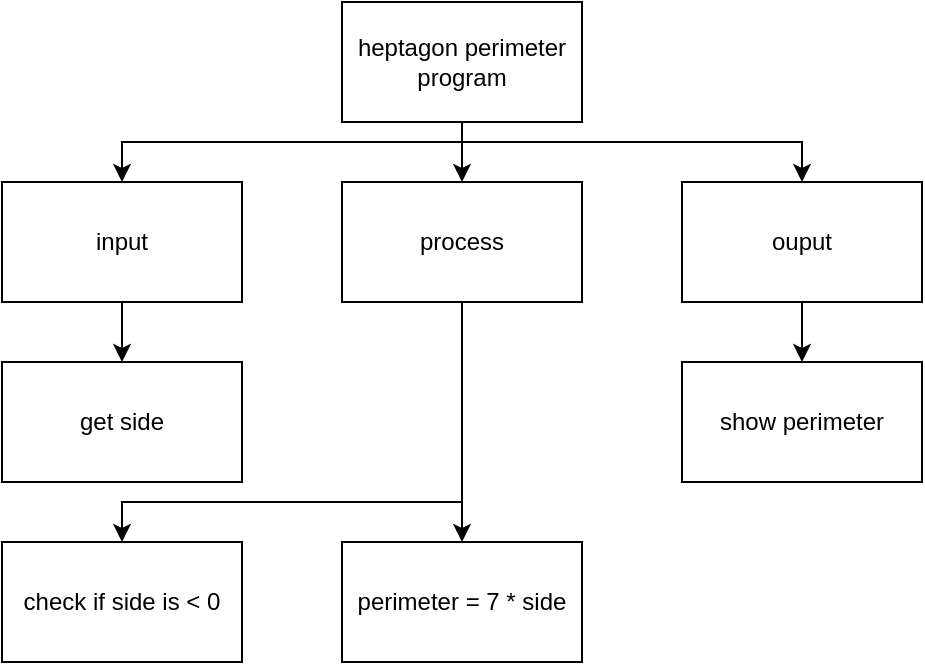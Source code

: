 <mxfile>
    <diagram id="i_fTBCS7yFDQ_J-Nkleg" name="Page-1">
        <mxGraphModel dx="627" dy="569" grid="1" gridSize="10" guides="1" tooltips="1" connect="1" arrows="1" fold="1" page="1" pageScale="1" pageWidth="827" pageHeight="1169" math="0" shadow="0">
            <root>
                <mxCell id="0"/>
                <mxCell id="1" parent="0"/>
                <mxCell id="11" style="edgeStyle=none;html=1;exitX=0.5;exitY=1;exitDx=0;exitDy=0;" edge="1" parent="1" source="2" target="3">
                    <mxGeometry relative="1" as="geometry"/>
                </mxCell>
                <mxCell id="12" style="edgeStyle=none;html=1;entryX=0.5;entryY=0;entryDx=0;entryDy=0;rounded=0;" edge="1" parent="1" target="5">
                    <mxGeometry relative="1" as="geometry">
                        <mxPoint x="320" y="120" as="sourcePoint"/>
                        <Array as="points">
                            <mxPoint x="150" y="120"/>
                        </Array>
                    </mxGeometry>
                </mxCell>
                <mxCell id="13" style="edgeStyle=none;rounded=0;html=1;entryX=0.5;entryY=0;entryDx=0;entryDy=0;" edge="1" parent="1" target="4">
                    <mxGeometry relative="1" as="geometry">
                        <mxPoint x="320" y="120" as="sourcePoint"/>
                        <Array as="points">
                            <mxPoint x="490" y="120"/>
                        </Array>
                    </mxGeometry>
                </mxCell>
                <mxCell id="2" value="heptagon perimeter program" style="whiteSpace=wrap;html=1;" vertex="1" parent="1">
                    <mxGeometry x="260" y="50" width="120" height="60" as="geometry"/>
                </mxCell>
                <mxCell id="15" style="edgeStyle=none;rounded=0;html=1;exitX=0.5;exitY=1;exitDx=0;exitDy=0;" edge="1" parent="1" source="3" target="8">
                    <mxGeometry relative="1" as="geometry"/>
                </mxCell>
                <mxCell id="17" style="edgeStyle=none;rounded=0;html=1;entryX=0.5;entryY=0;entryDx=0;entryDy=0;" edge="1" parent="1" target="7">
                    <mxGeometry relative="1" as="geometry">
                        <mxPoint x="320" y="300" as="sourcePoint"/>
                        <Array as="points">
                            <mxPoint x="150" y="300"/>
                        </Array>
                    </mxGeometry>
                </mxCell>
                <mxCell id="3" value="process" style="whiteSpace=wrap;html=1;" vertex="1" parent="1">
                    <mxGeometry x="260" y="140" width="120" height="60" as="geometry"/>
                </mxCell>
                <mxCell id="16" style="edgeStyle=none;rounded=0;html=1;exitX=0.5;exitY=1;exitDx=0;exitDy=0;entryX=0.5;entryY=0;entryDx=0;entryDy=0;" edge="1" parent="1" source="4" target="9">
                    <mxGeometry relative="1" as="geometry"/>
                </mxCell>
                <mxCell id="4" value="ouput" style="whiteSpace=wrap;html=1;" vertex="1" parent="1">
                    <mxGeometry x="430" y="140" width="120" height="60" as="geometry"/>
                </mxCell>
                <mxCell id="14" style="edgeStyle=none;rounded=0;html=1;exitX=0.5;exitY=1;exitDx=0;exitDy=0;entryX=0.5;entryY=0;entryDx=0;entryDy=0;" edge="1" parent="1" source="5" target="6">
                    <mxGeometry relative="1" as="geometry"/>
                </mxCell>
                <mxCell id="5" value="input" style="whiteSpace=wrap;html=1;" vertex="1" parent="1">
                    <mxGeometry x="90" y="140" width="120" height="60" as="geometry"/>
                </mxCell>
                <mxCell id="6" value="get side" style="whiteSpace=wrap;html=1;" vertex="1" parent="1">
                    <mxGeometry x="90" y="230" width="120" height="60" as="geometry"/>
                </mxCell>
                <mxCell id="7" value="check if side is &amp;lt; 0" style="whiteSpace=wrap;html=1;" vertex="1" parent="1">
                    <mxGeometry x="90" y="320" width="120" height="60" as="geometry"/>
                </mxCell>
                <mxCell id="8" value="perimeter = 7 * side" style="whiteSpace=wrap;html=1;" vertex="1" parent="1">
                    <mxGeometry x="260" y="320" width="120" height="60" as="geometry"/>
                </mxCell>
                <mxCell id="9" value="show perimeter" style="whiteSpace=wrap;html=1;" vertex="1" parent="1">
                    <mxGeometry x="430" y="230" width="120" height="60" as="geometry"/>
                </mxCell>
            </root>
        </mxGraphModel>
    </diagram>
</mxfile>